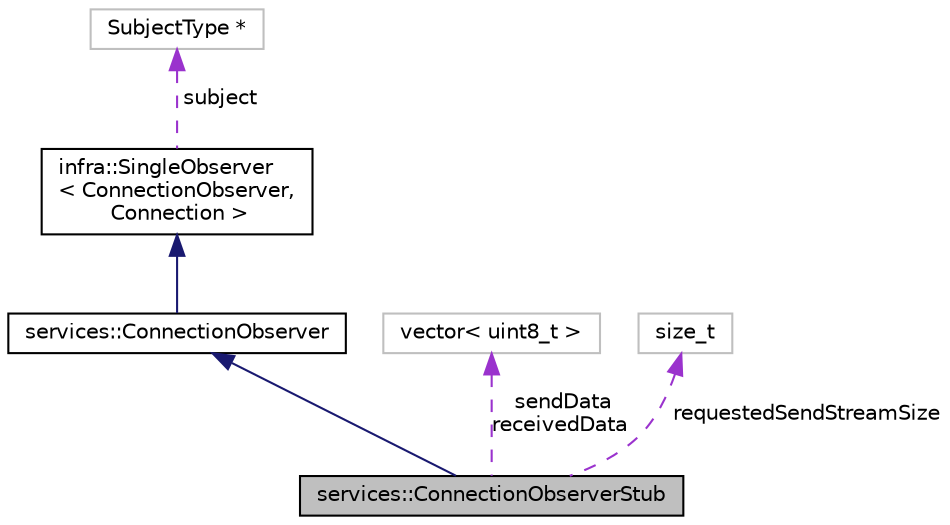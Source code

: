 digraph "services::ConnectionObserverStub"
{
 // INTERACTIVE_SVG=YES
  edge [fontname="Helvetica",fontsize="10",labelfontname="Helvetica",labelfontsize="10"];
  node [fontname="Helvetica",fontsize="10",shape=record];
  Node3 [label="services::ConnectionObserverStub",height=0.2,width=0.4,color="black", fillcolor="grey75", style="filled", fontcolor="black"];
  Node4 -> Node3 [dir="back",color="midnightblue",fontsize="10",style="solid",fontname="Helvetica"];
  Node4 [label="services::ConnectionObserver",height=0.2,width=0.4,color="black", fillcolor="white", style="filled",URL="$dc/de5/classservices_1_1_connection_observer.html"];
  Node5 -> Node4 [dir="back",color="midnightblue",fontsize="10",style="solid",fontname="Helvetica"];
  Node5 [label="infra::SingleObserver\l\< ConnectionObserver,\l Connection \>",height=0.2,width=0.4,color="black", fillcolor="white", style="filled",URL="$dc/d4c/classinfra_1_1_single_observer.html"];
  Node6 -> Node5 [dir="back",color="darkorchid3",fontsize="10",style="dashed",label=" subject" ,fontname="Helvetica"];
  Node6 [label="SubjectType *",height=0.2,width=0.4,color="grey75", fillcolor="white", style="filled"];
  Node7 -> Node3 [dir="back",color="darkorchid3",fontsize="10",style="dashed",label=" sendData\nreceivedData" ,fontname="Helvetica"];
  Node7 [label="vector\< uint8_t \>",height=0.2,width=0.4,color="grey75", fillcolor="white", style="filled"];
  Node8 -> Node3 [dir="back",color="darkorchid3",fontsize="10",style="dashed",label=" requestedSendStreamSize" ,fontname="Helvetica"];
  Node8 [label="size_t",height=0.2,width=0.4,color="grey75", fillcolor="white", style="filled"];
}
